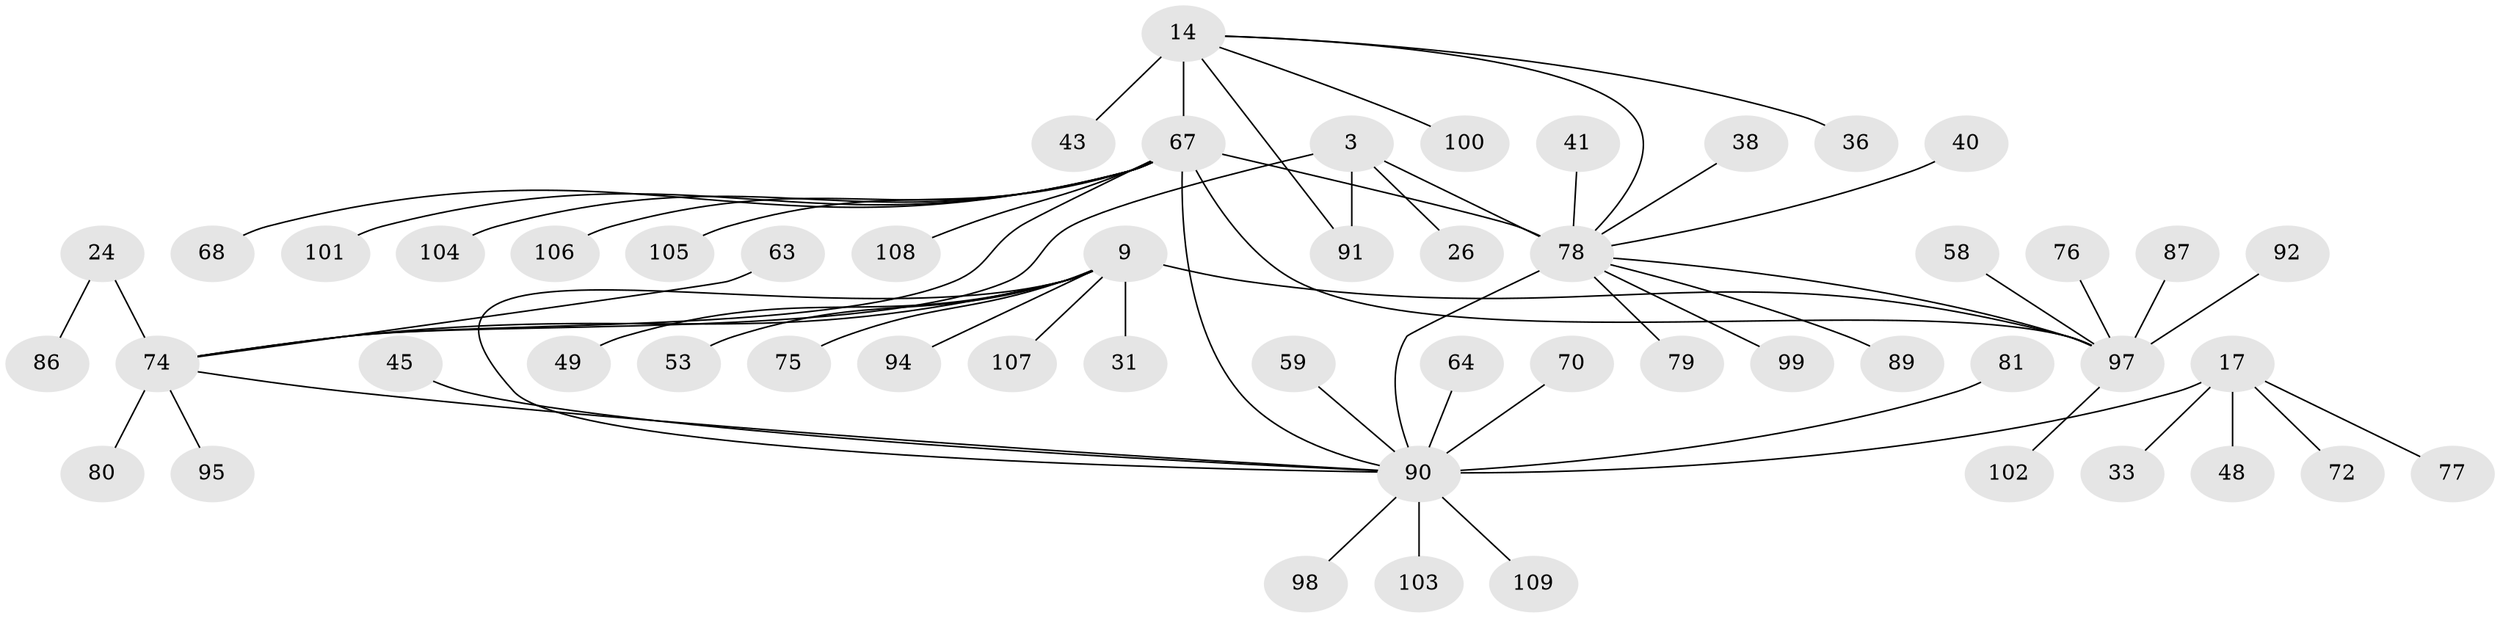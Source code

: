 // original degree distribution, {7: 0.07339449541284404, 6: 0.03669724770642202, 5: 0.027522935779816515, 10: 0.01834862385321101, 8: 0.01834862385321101, 9: 0.03669724770642202, 11: 0.009174311926605505, 12: 0.009174311926605505, 4: 0.009174311926605505, 1: 0.5871559633027523, 3: 0.05504587155963303, 2: 0.11926605504587157}
// Generated by graph-tools (version 1.1) at 2025/58/03/04/25 21:58:00]
// undirected, 54 vertices, 61 edges
graph export_dot {
graph [start="1"]
  node [color=gray90,style=filled];
  3 [super="+2"];
  9 [super="+8"];
  14 [super="+13"];
  17 [super="+16"];
  24 [super="+23"];
  26;
  31;
  33;
  36;
  38;
  40;
  41;
  43;
  45;
  48;
  49;
  53;
  58;
  59;
  63 [super="+56"];
  64;
  67 [super="+35+60+15+12+44+54+66"];
  68;
  70;
  72;
  74 [super="+61+32+46+51+52+62"];
  75;
  76;
  77;
  78 [super="+42+34"];
  79;
  80;
  81;
  86 [super="+37"];
  87;
  89;
  90 [super="+39+30"];
  91 [super="+27"];
  92 [super="+88"];
  94 [super="+93"];
  95;
  97 [super="+10+57"];
  98 [super="+55+84"];
  99;
  100;
  101 [super="+73"];
  102;
  103 [super="+96"];
  104 [super="+69+82"];
  105 [super="+50"];
  106;
  107;
  108;
  109;
  3 -- 26;
  3 -- 91;
  3 -- 78 [weight=6];
  3 -- 74;
  9 -- 31;
  9 -- 53;
  9 -- 75;
  9 -- 107;
  9 -- 49;
  9 -- 90 [weight=3];
  9 -- 94;
  9 -- 74;
  9 -- 97 [weight=6];
  14 -- 43;
  14 -- 36;
  14 -- 100;
  14 -- 91;
  14 -- 67 [weight=7];
  14 -- 78;
  17 -- 48;
  17 -- 72;
  17 -- 33;
  17 -- 77;
  17 -- 90 [weight=6];
  24 -- 86;
  24 -- 74 [weight=6];
  38 -- 78;
  40 -- 78;
  41 -- 78;
  45 -- 90;
  58 -- 97;
  59 -- 90;
  63 -- 74;
  64 -- 90;
  67 -- 68;
  67 -- 106;
  67 -- 108;
  67 -- 101;
  67 -- 104;
  67 -- 105;
  67 -- 90;
  67 -- 78 [weight=2];
  67 -- 74;
  67 -- 97;
  70 -- 90;
  74 -- 80;
  74 -- 90;
  74 -- 95;
  76 -- 97;
  78 -- 90 [weight=2];
  78 -- 99;
  78 -- 79;
  78 -- 89;
  78 -- 97;
  81 -- 90;
  87 -- 97;
  90 -- 98;
  90 -- 103;
  90 -- 109;
  92 -- 97;
  97 -- 102;
}
